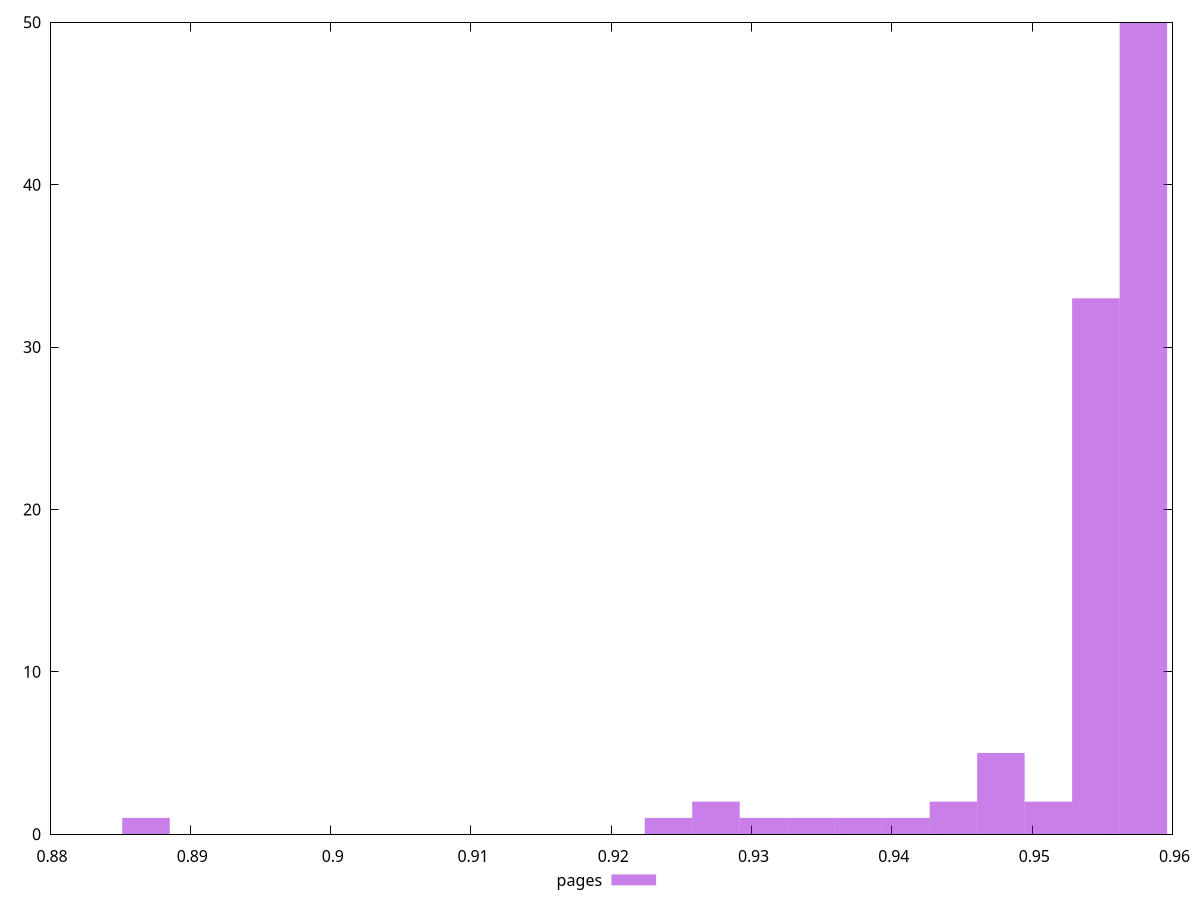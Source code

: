 $_pages <<EOF
0.8868412254584722 1
0.9545390289285846 33
0.9511541387550789 2
0.9579239191020902 50
0.9308447977140452 1
0.9274599075405396 2
0.9477692485815733 5
0.9443843584080677 2
0.9376145780610564 1
0.924075017367034 1
0.940999468234562 1
0.9342296878875508 1
EOF
set key outside below
set terminal pngcairo
set output "report_00004_2020-11-02T20-21-41.718Z/first-contentful-paint/pages//hist.png"
set yrange [0:50]
set boxwidth 0.003384890173505619
set style fill transparent solid 0.5 noborder
plot $_pages title "pages" with boxes ,